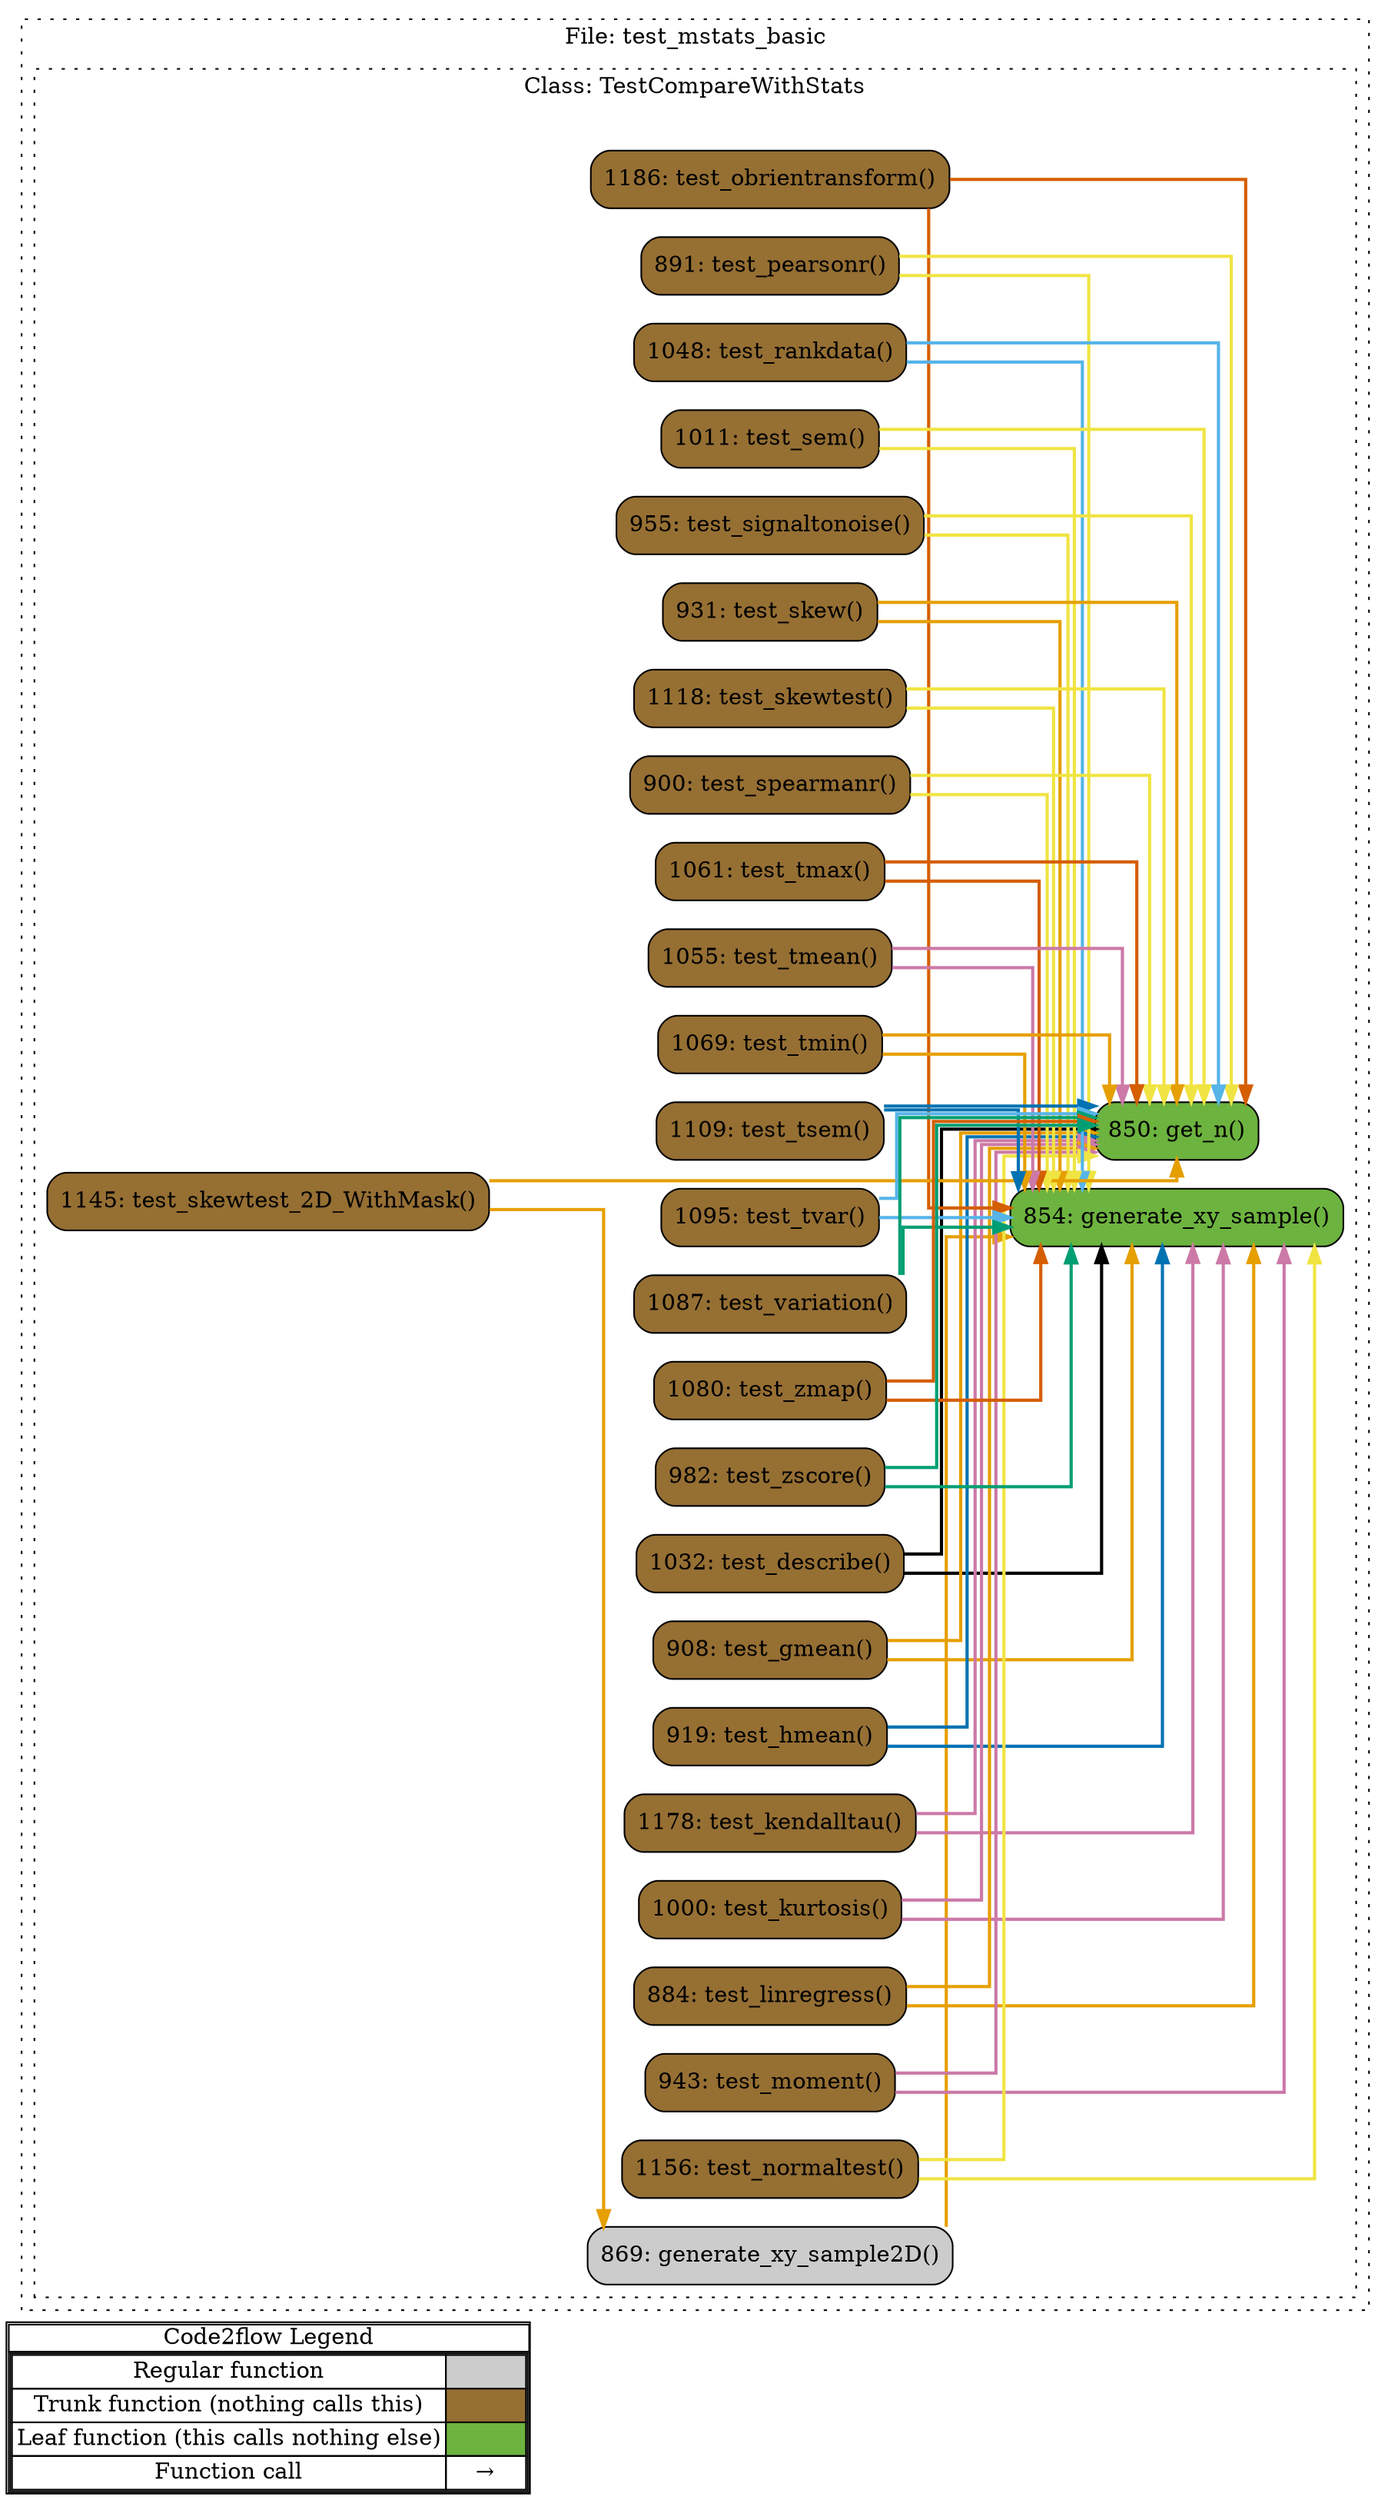 digraph G {
concentrate=true;
splines="ortho";
rankdir="LR";
subgraph legend{
    rank = min;
    label = "legend";
    Legend [shape=none, margin=0, label = <
        <table cellspacing="0" cellpadding="0" border="1"><tr><td>Code2flow Legend</td></tr><tr><td>
        <table cellspacing="0">
        <tr><td>Regular function</td><td width="50px" bgcolor='#cccccc'></td></tr>
        <tr><td>Trunk function (nothing calls this)</td><td bgcolor='#966F33'></td></tr>
        <tr><td>Leaf function (this calls nothing else)</td><td bgcolor='#6db33f'></td></tr>
        <tr><td>Function call</td><td><font color='black'>&#8594;</font></td></tr>
        </table></td></tr></table>
        >];
}node_caa9d58d [label="854: generate_xy_sample()" name="test_mstats_basic::TestCompareWithStats.generate_xy_sample" shape="rect" style="rounded,filled" fillcolor="#6db33f" ];
node_b2236cb9 [label="869: generate_xy_sample2D()" name="test_mstats_basic::TestCompareWithStats.generate_xy_sample2D" shape="rect" style="rounded,filled" fillcolor="#cccccc" ];
node_dda4f3d1 [label="850: get_n()" name="test_mstats_basic::TestCompareWithStats.get_n" shape="rect" style="rounded,filled" fillcolor="#6db33f" ];
node_48d9c1e8 [label="1032: test_describe()" name="test_mstats_basic::TestCompareWithStats.test_describe" shape="rect" style="rounded,filled" fillcolor="#966F33" ];
node_95dffbc1 [label="908: test_gmean()" name="test_mstats_basic::TestCompareWithStats.test_gmean" shape="rect" style="rounded,filled" fillcolor="#966F33" ];
node_214d12dd [label="919: test_hmean()" name="test_mstats_basic::TestCompareWithStats.test_hmean" shape="rect" style="rounded,filled" fillcolor="#966F33" ];
node_574c3f37 [label="1178: test_kendalltau()" name="test_mstats_basic::TestCompareWithStats.test_kendalltau" shape="rect" style="rounded,filled" fillcolor="#966F33" ];
node_4f729a27 [label="1000: test_kurtosis()" name="test_mstats_basic::TestCompareWithStats.test_kurtosis" shape="rect" style="rounded,filled" fillcolor="#966F33" ];
node_07e68409 [label="884: test_linregress()" name="test_mstats_basic::TestCompareWithStats.test_linregress" shape="rect" style="rounded,filled" fillcolor="#966F33" ];
node_9247e20f [label="943: test_moment()" name="test_mstats_basic::TestCompareWithStats.test_moment" shape="rect" style="rounded,filled" fillcolor="#966F33" ];
node_cdfa7774 [label="1156: test_normaltest()" name="test_mstats_basic::TestCompareWithStats.test_normaltest" shape="rect" style="rounded,filled" fillcolor="#966F33" ];
node_b655e49e [label="1186: test_obrientransform()" name="test_mstats_basic::TestCompareWithStats.test_obrientransform" shape="rect" style="rounded,filled" fillcolor="#966F33" ];
node_7ed6a18c [label="891: test_pearsonr()" name="test_mstats_basic::TestCompareWithStats.test_pearsonr" shape="rect" style="rounded,filled" fillcolor="#966F33" ];
node_aed1cc32 [label="1048: test_rankdata()" name="test_mstats_basic::TestCompareWithStats.test_rankdata" shape="rect" style="rounded,filled" fillcolor="#966F33" ];
node_e5047fcc [label="1011: test_sem()" name="test_mstats_basic::TestCompareWithStats.test_sem" shape="rect" style="rounded,filled" fillcolor="#966F33" ];
node_3fc83d7c [label="955: test_signaltonoise()" name="test_mstats_basic::TestCompareWithStats.test_signaltonoise" shape="rect" style="rounded,filled" fillcolor="#966F33" ];
node_276ef4a1 [label="931: test_skew()" name="test_mstats_basic::TestCompareWithStats.test_skew" shape="rect" style="rounded,filled" fillcolor="#966F33" ];
node_bfdf9254 [label="1118: test_skewtest()" name="test_mstats_basic::TestCompareWithStats.test_skewtest" shape="rect" style="rounded,filled" fillcolor="#966F33" ];
node_d534a0a1 [label="1145: test_skewtest_2D_WithMask()" name="test_mstats_basic::TestCompareWithStats.test_skewtest_2D_WithMask" shape="rect" style="rounded,filled" fillcolor="#966F33" ];
node_ef85f824 [label="900: test_spearmanr()" name="test_mstats_basic::TestCompareWithStats.test_spearmanr" shape="rect" style="rounded,filled" fillcolor="#966F33" ];
node_6fb9a6fe [label="1061: test_tmax()" name="test_mstats_basic::TestCompareWithStats.test_tmax" shape="rect" style="rounded,filled" fillcolor="#966F33" ];
node_7330b1df [label="1055: test_tmean()" name="test_mstats_basic::TestCompareWithStats.test_tmean" shape="rect" style="rounded,filled" fillcolor="#966F33" ];
node_a2b60419 [label="1069: test_tmin()" name="test_mstats_basic::TestCompareWithStats.test_tmin" shape="rect" style="rounded,filled" fillcolor="#966F33" ];
node_c7f33f05 [label="1109: test_tsem()" name="test_mstats_basic::TestCompareWithStats.test_tsem" shape="rect" style="rounded,filled" fillcolor="#966F33" ];
node_ad7cf94a [label="1095: test_tvar()" name="test_mstats_basic::TestCompareWithStats.test_tvar" shape="rect" style="rounded,filled" fillcolor="#966F33" ];
node_d937f933 [label="1087: test_variation()" name="test_mstats_basic::TestCompareWithStats.test_variation" shape="rect" style="rounded,filled" fillcolor="#966F33" ];
node_bcadf776 [label="1080: test_zmap()" name="test_mstats_basic::TestCompareWithStats.test_zmap" shape="rect" style="rounded,filled" fillcolor="#966F33" ];
node_6d9dd48b [label="982: test_zscore()" name="test_mstats_basic::TestCompareWithStats.test_zscore" shape="rect" style="rounded,filled" fillcolor="#966F33" ];
node_b2236cb9 -> node_caa9d58d [color="#E69F00" penwidth="2"];
node_48d9c1e8 -> node_caa9d58d [color="#000000" penwidth="2"];
node_48d9c1e8 -> node_dda4f3d1 [color="#000000" penwidth="2"];
node_95dffbc1 -> node_caa9d58d [color="#E69F00" penwidth="2"];
node_95dffbc1 -> node_dda4f3d1 [color="#E69F00" penwidth="2"];
node_214d12dd -> node_caa9d58d [color="#0072B2" penwidth="2"];
node_214d12dd -> node_dda4f3d1 [color="#0072B2" penwidth="2"];
node_574c3f37 -> node_caa9d58d [color="#CC79A7" penwidth="2"];
node_574c3f37 -> node_dda4f3d1 [color="#CC79A7" penwidth="2"];
node_4f729a27 -> node_caa9d58d [color="#CC79A7" penwidth="2"];
node_4f729a27 -> node_dda4f3d1 [color="#CC79A7" penwidth="2"];
node_07e68409 -> node_caa9d58d [color="#E69F00" penwidth="2"];
node_07e68409 -> node_dda4f3d1 [color="#E69F00" penwidth="2"];
node_9247e20f -> node_caa9d58d [color="#CC79A7" penwidth="2"];
node_9247e20f -> node_dda4f3d1 [color="#CC79A7" penwidth="2"];
node_cdfa7774 -> node_caa9d58d [color="#F0E442" penwidth="2"];
node_cdfa7774 -> node_dda4f3d1 [color="#F0E442" penwidth="2"];
node_b655e49e -> node_caa9d58d [color="#D55E00" penwidth="2"];
node_b655e49e -> node_dda4f3d1 [color="#D55E00" penwidth="2"];
node_7ed6a18c -> node_caa9d58d [color="#F0E442" penwidth="2"];
node_7ed6a18c -> node_dda4f3d1 [color="#F0E442" penwidth="2"];
node_aed1cc32 -> node_caa9d58d [color="#56B4E9" penwidth="2"];
node_aed1cc32 -> node_dda4f3d1 [color="#56B4E9" penwidth="2"];
node_e5047fcc -> node_caa9d58d [color="#F0E442" penwidth="2"];
node_e5047fcc -> node_dda4f3d1 [color="#F0E442" penwidth="2"];
node_3fc83d7c -> node_caa9d58d [color="#F0E442" penwidth="2"];
node_3fc83d7c -> node_dda4f3d1 [color="#F0E442" penwidth="2"];
node_276ef4a1 -> node_caa9d58d [color="#E69F00" penwidth="2"];
node_276ef4a1 -> node_dda4f3d1 [color="#E69F00" penwidth="2"];
node_bfdf9254 -> node_caa9d58d [color="#F0E442" penwidth="2"];
node_bfdf9254 -> node_dda4f3d1 [color="#F0E442" penwidth="2"];
node_d534a0a1 -> node_b2236cb9 [color="#E69F00" penwidth="2"];
node_d534a0a1 -> node_dda4f3d1 [color="#E69F00" penwidth="2"];
node_ef85f824 -> node_caa9d58d [color="#F0E442" penwidth="2"];
node_ef85f824 -> node_dda4f3d1 [color="#F0E442" penwidth="2"];
node_6fb9a6fe -> node_caa9d58d [color="#D55E00" penwidth="2"];
node_6fb9a6fe -> node_dda4f3d1 [color="#D55E00" penwidth="2"];
node_7330b1df -> node_caa9d58d [color="#CC79A7" penwidth="2"];
node_7330b1df -> node_dda4f3d1 [color="#CC79A7" penwidth="2"];
node_a2b60419 -> node_caa9d58d [color="#E69F00" penwidth="2"];
node_a2b60419 -> node_dda4f3d1 [color="#E69F00" penwidth="2"];
node_c7f33f05 -> node_caa9d58d [color="#0072B2" penwidth="2"];
node_c7f33f05 -> node_dda4f3d1 [color="#0072B2" penwidth="2"];
node_ad7cf94a -> node_caa9d58d [color="#56B4E9" penwidth="2"];
node_ad7cf94a -> node_dda4f3d1 [color="#56B4E9" penwidth="2"];
node_d937f933 -> node_caa9d58d [color="#009E73" penwidth="2"];
node_d937f933 -> node_dda4f3d1 [color="#009E73" penwidth="2"];
node_bcadf776 -> node_caa9d58d [color="#D55E00" penwidth="2"];
node_bcadf776 -> node_dda4f3d1 [color="#D55E00" penwidth="2"];
node_6d9dd48b -> node_caa9d58d [color="#009E73" penwidth="2"];
node_6d9dd48b -> node_dda4f3d1 [color="#009E73" penwidth="2"];
subgraph cluster_527fb1bd {
    label="File: test_mstats_basic";
    name="test_mstats_basic";
    style="filled";
    graph[style=dotted];
    subgraph cluster_aa81e57c {
        node_dda4f3d1 node_caa9d58d node_b2236cb9 node_07e68409 node_7ed6a18c node_ef85f824 node_95dffbc1 node_214d12dd node_276ef4a1 node_9247e20f node_3fc83d7c node_6d9dd48b node_4f729a27 node_e5047fcc node_48d9c1e8 node_aed1cc32 node_7330b1df node_6fb9a6fe node_a2b60419 node_bcadf776 node_d937f933 node_ad7cf94a node_c7f33f05 node_bfdf9254 node_d534a0a1 node_cdfa7774 node_574c3f37 node_b655e49e;
        label="Class: TestCompareWithStats";
        name="TestCompareWithStats";
        style="filled";
        graph[style=dotted];
    };
};
}
